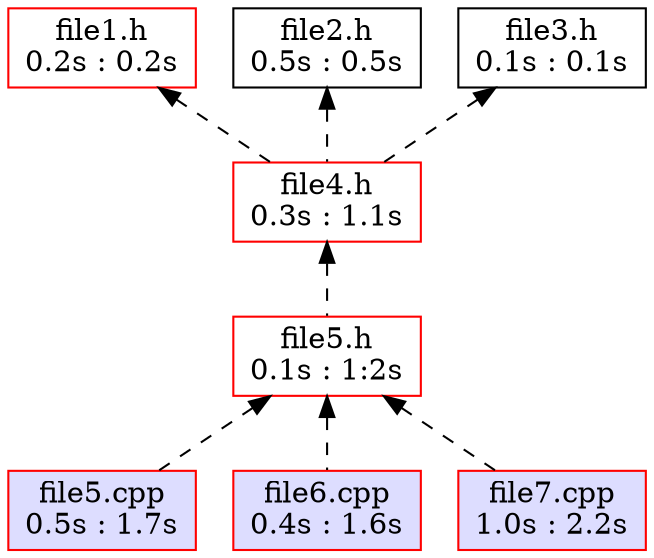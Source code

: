digraph hier {
    node [shape=box]
    edge [style=dashed, dir=back]
    subgraph {
        h1 [label="file1.h\n0.2s : 0.2s", color="red"]
        h2 [label="file2.h\n0.5s : 0.5s"]
        h3 [label="file3.h\n0.1s : 0.1s"]
        h4 [label="file4.h\n0.3s : 1.1s", color="red"]
        h5 [label="file5.h\n0.1s : 1:2s", color="red"]
    }
    subgraph {
        node [fillcolor="#DDDDFF", style=filled]
        c5 [label="file5.cpp\n0.5s : 1.7s", color="red"]
        c6 [label="file6.cpp\n0.4s : 1.6s", color="red"]
        c7 [label="file7.cpp\n1.0s : 2.2s", color="red"]
    }

    h1->h4
    h2->h4
    h3->h4
    h4->h5
    h5->c5
    h5->c6
    h5->c7
}
